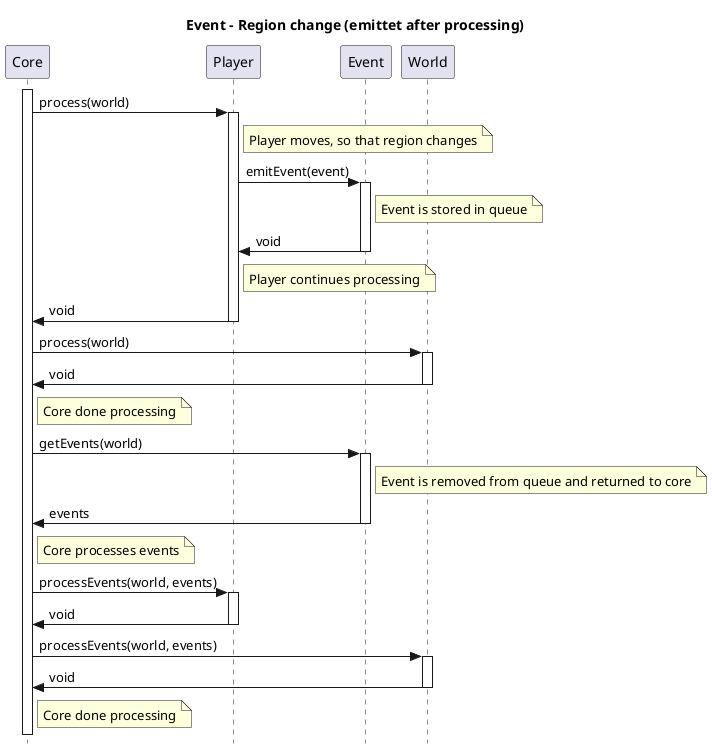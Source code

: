 @startuml Event After Process
skinparam style strictuml
title Event - Region change (emittet after processing)

activate Core

Core -> Player: process(world)

activate Player
note right of Player
	Player moves, so that region changes
end note
Player -> Event: emitEvent(event)
activate Event
note right of Event
	Event is stored in queue
end note
Event -> Player: void
deactivate Event

note right of Player
	Player continues processing
end note

Player -> Core: void
deactivate Player

Core -> World: process(world)
activate World
World -> Core: void
deactivate World

note right of Core
	Core done processing
end note

Core -> Event: getEvents(world)
activate Event
note right of Event
	Event is removed from queue and returned to core
end note
Event -> Core: events
deactivate Event

note right of Core
	Core processes events
end note

Core -> Player: processEvents(world, events)
activate Player
Player -> Core: void
deactivate Player

Core -> World: processEvents(world, events)
activate World
World -> Core: void
deactivate World

note right of Core
	Core done processing
end note

@enduml